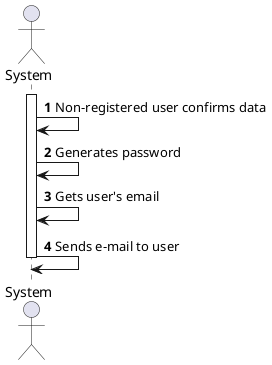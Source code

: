@startuml
autonumber
actor "System" as SYS

activate SYS
SYS -> SYS : Non-registered user confirms data
SYS -> SYS : Generates password
SYS -> SYS : Gets user's email
SYS -> SYS : Sends e-mail to user

deactivate SYS
@enduml

